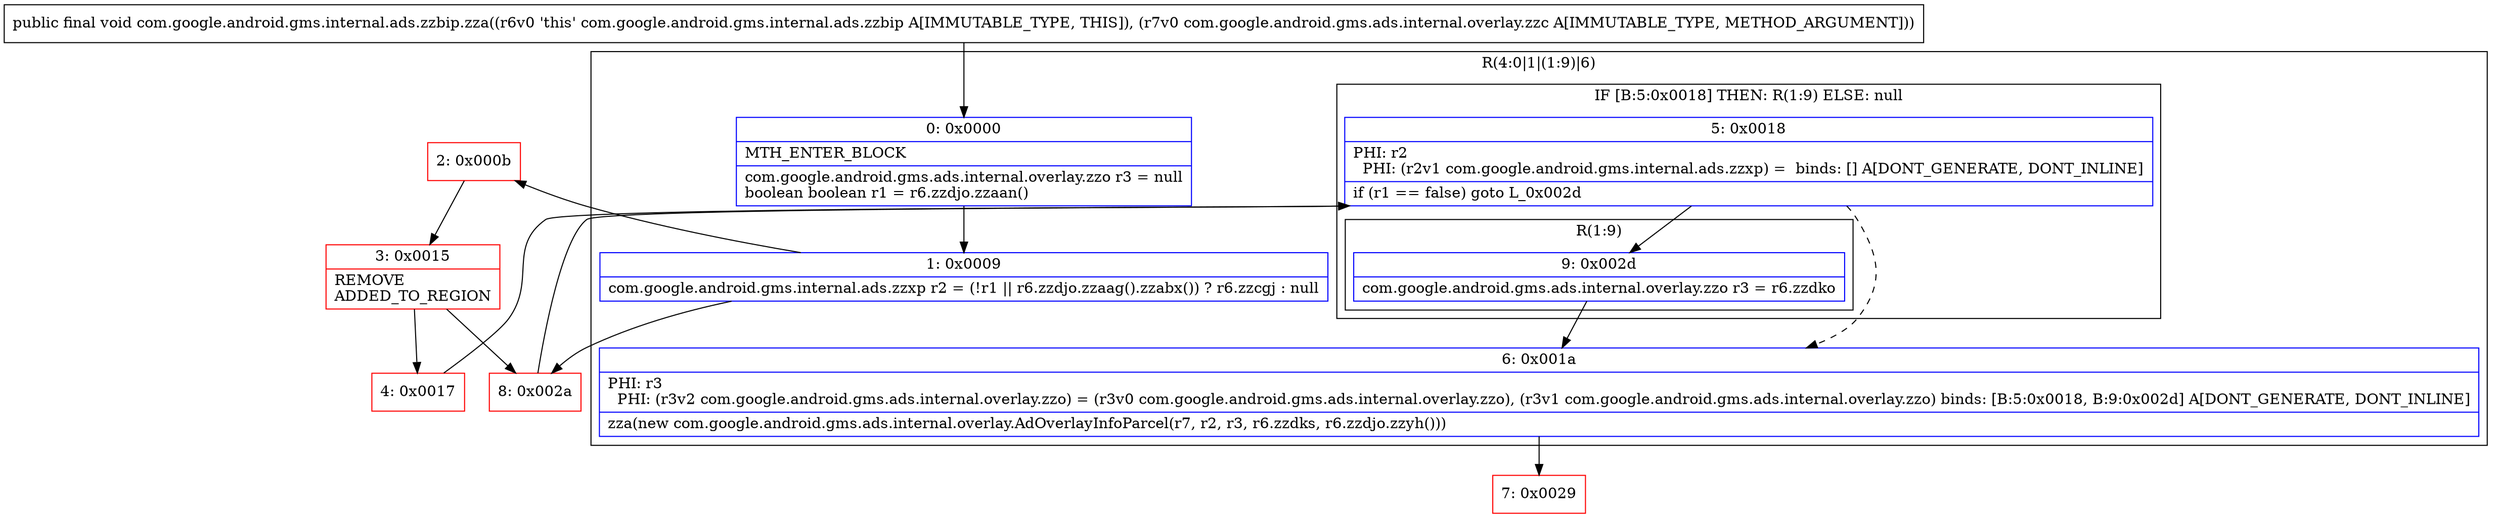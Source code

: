 digraph "CFG forcom.google.android.gms.internal.ads.zzbip.zza(Lcom\/google\/android\/gms\/ads\/internal\/overlay\/zzc;)V" {
subgraph cluster_Region_1208202769 {
label = "R(4:0|1|(1:9)|6)";
node [shape=record,color=blue];
Node_0 [shape=record,label="{0\:\ 0x0000|MTH_ENTER_BLOCK\l|com.google.android.gms.ads.internal.overlay.zzo r3 = null\lboolean boolean r1 = r6.zzdjo.zzaan()\l}"];
Node_1 [shape=record,label="{1\:\ 0x0009|com.google.android.gms.internal.ads.zzxp r2 = (!r1 \|\| r6.zzdjo.zzaag().zzabx()) ? r6.zzcgj : null\l}"];
subgraph cluster_IfRegion_1428177645 {
label = "IF [B:5:0x0018] THEN: R(1:9) ELSE: null";
node [shape=record,color=blue];
Node_5 [shape=record,label="{5\:\ 0x0018|PHI: r2 \l  PHI: (r2v1 com.google.android.gms.internal.ads.zzxp) =  binds: [] A[DONT_GENERATE, DONT_INLINE]\l|if (r1 == false) goto L_0x002d\l}"];
subgraph cluster_Region_1836060592 {
label = "R(1:9)";
node [shape=record,color=blue];
Node_9 [shape=record,label="{9\:\ 0x002d|com.google.android.gms.ads.internal.overlay.zzo r3 = r6.zzdko\l}"];
}
}
Node_6 [shape=record,label="{6\:\ 0x001a|PHI: r3 \l  PHI: (r3v2 com.google.android.gms.ads.internal.overlay.zzo) = (r3v0 com.google.android.gms.ads.internal.overlay.zzo), (r3v1 com.google.android.gms.ads.internal.overlay.zzo) binds: [B:5:0x0018, B:9:0x002d] A[DONT_GENERATE, DONT_INLINE]\l|zza(new com.google.android.gms.ads.internal.overlay.AdOverlayInfoParcel(r7, r2, r3, r6.zzdks, r6.zzdjo.zzyh()))\l}"];
}
Node_2 [shape=record,color=red,label="{2\:\ 0x000b}"];
Node_3 [shape=record,color=red,label="{3\:\ 0x0015|REMOVE\lADDED_TO_REGION\l}"];
Node_4 [shape=record,color=red,label="{4\:\ 0x0017}"];
Node_7 [shape=record,color=red,label="{7\:\ 0x0029}"];
Node_8 [shape=record,color=red,label="{8\:\ 0x002a}"];
MethodNode[shape=record,label="{public final void com.google.android.gms.internal.ads.zzbip.zza((r6v0 'this' com.google.android.gms.internal.ads.zzbip A[IMMUTABLE_TYPE, THIS]), (r7v0 com.google.android.gms.ads.internal.overlay.zzc A[IMMUTABLE_TYPE, METHOD_ARGUMENT])) }"];
MethodNode -> Node_0;
Node_0 -> Node_1;
Node_1 -> Node_2;
Node_1 -> Node_8;
Node_5 -> Node_6[style=dashed];
Node_5 -> Node_9;
Node_9 -> Node_6;
Node_6 -> Node_7;
Node_2 -> Node_3;
Node_3 -> Node_4;
Node_3 -> Node_8;
Node_4 -> Node_5;
Node_8 -> Node_5;
}

